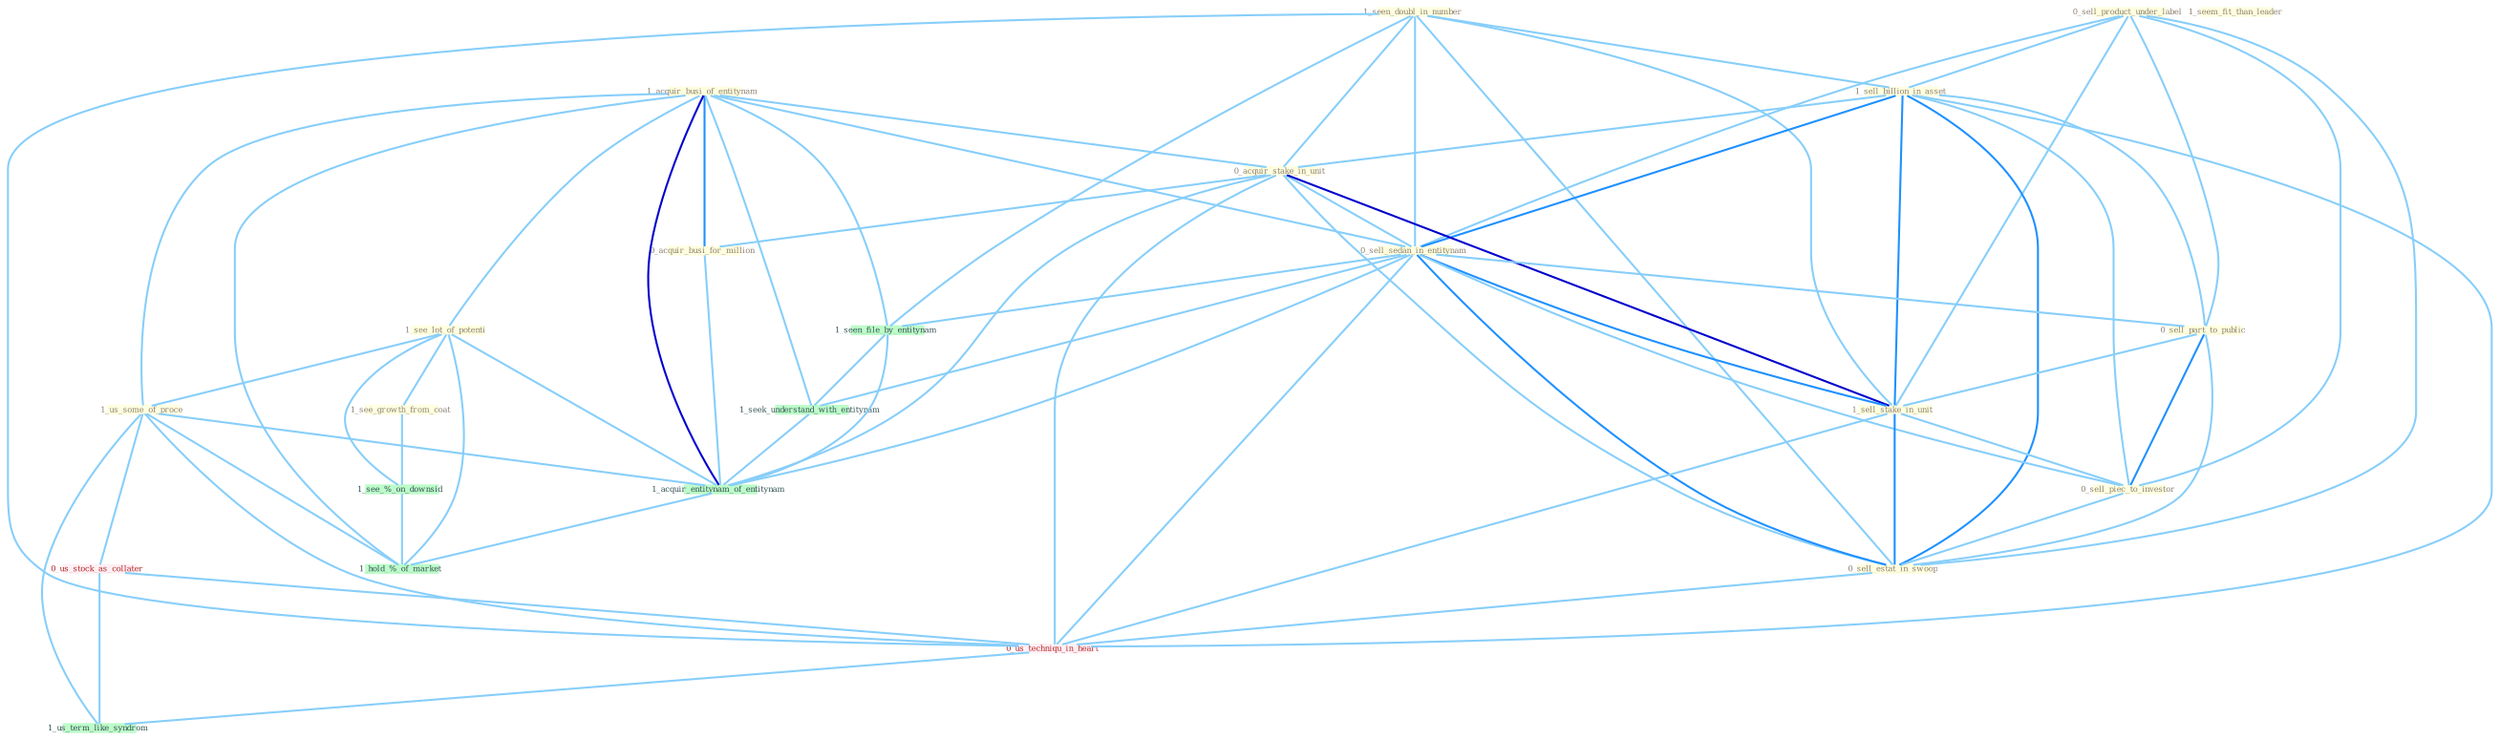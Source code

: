 Graph G{ 
    node
    [shape=polygon,style=filled,width=.5,height=.06,color="#BDFCC9",fixedsize=true,fontsize=4,
    fontcolor="#2f4f4f"];
    {node
    [color="#ffffe0", fontcolor="#8b7d6b"] "1_seen_doubl_in_number " "1_acquir_busi_of_entitynam " "0_sell_product_under_label " "1_sell_billion_in_asset " "1_see_lot_of_potenti " "0_acquir_stake_in_unit " "1_us_some_of_proce " "0_sell_sedan_in_entitynam " "0_sell_part_to_public " "1_sell_stake_in_unit " "1_see_growth_from_coat " "0_sell_piec_to_investor " "0_sell_estat_in_swoop " "0_acquir_busi_for_million " "1_seem_fit_than_leader "}
{node [color="#fff0f5", fontcolor="#b22222"] "0_us_stock_as_collater " "0_us_techniqu_in_heart "}
edge [color="#B0E2FF"];

	"1_seen_doubl_in_number " -- "1_sell_billion_in_asset " [w="1", color="#87cefa" ];
	"1_seen_doubl_in_number " -- "0_acquir_stake_in_unit " [w="1", color="#87cefa" ];
	"1_seen_doubl_in_number " -- "0_sell_sedan_in_entitynam " [w="1", color="#87cefa" ];
	"1_seen_doubl_in_number " -- "1_sell_stake_in_unit " [w="1", color="#87cefa" ];
	"1_seen_doubl_in_number " -- "0_sell_estat_in_swoop " [w="1", color="#87cefa" ];
	"1_seen_doubl_in_number " -- "1_seen_file_by_entitynam " [w="1", color="#87cefa" ];
	"1_seen_doubl_in_number " -- "0_us_techniqu_in_heart " [w="1", color="#87cefa" ];
	"1_acquir_busi_of_entitynam " -- "1_see_lot_of_potenti " [w="1", color="#87cefa" ];
	"1_acquir_busi_of_entitynam " -- "0_acquir_stake_in_unit " [w="1", color="#87cefa" ];
	"1_acquir_busi_of_entitynam " -- "1_us_some_of_proce " [w="1", color="#87cefa" ];
	"1_acquir_busi_of_entitynam " -- "0_sell_sedan_in_entitynam " [w="1", color="#87cefa" ];
	"1_acquir_busi_of_entitynam " -- "0_acquir_busi_for_million " [w="2", color="#1e90ff" , len=0.8];
	"1_acquir_busi_of_entitynam " -- "1_seen_file_by_entitynam " [w="1", color="#87cefa" ];
	"1_acquir_busi_of_entitynam " -- "1_seek_understand_with_entitynam " [w="1", color="#87cefa" ];
	"1_acquir_busi_of_entitynam " -- "1_acquir_entitynam_of_entitynam " [w="3", color="#0000cd" , len=0.6];
	"1_acquir_busi_of_entitynam " -- "1_hold_%_of_market " [w="1", color="#87cefa" ];
	"0_sell_product_under_label " -- "1_sell_billion_in_asset " [w="1", color="#87cefa" ];
	"0_sell_product_under_label " -- "0_sell_sedan_in_entitynam " [w="1", color="#87cefa" ];
	"0_sell_product_under_label " -- "0_sell_part_to_public " [w="1", color="#87cefa" ];
	"0_sell_product_under_label " -- "1_sell_stake_in_unit " [w="1", color="#87cefa" ];
	"0_sell_product_under_label " -- "0_sell_piec_to_investor " [w="1", color="#87cefa" ];
	"0_sell_product_under_label " -- "0_sell_estat_in_swoop " [w="1", color="#87cefa" ];
	"1_sell_billion_in_asset " -- "0_acquir_stake_in_unit " [w="1", color="#87cefa" ];
	"1_sell_billion_in_asset " -- "0_sell_sedan_in_entitynam " [w="2", color="#1e90ff" , len=0.8];
	"1_sell_billion_in_asset " -- "0_sell_part_to_public " [w="1", color="#87cefa" ];
	"1_sell_billion_in_asset " -- "1_sell_stake_in_unit " [w="2", color="#1e90ff" , len=0.8];
	"1_sell_billion_in_asset " -- "0_sell_piec_to_investor " [w="1", color="#87cefa" ];
	"1_sell_billion_in_asset " -- "0_sell_estat_in_swoop " [w="2", color="#1e90ff" , len=0.8];
	"1_sell_billion_in_asset " -- "0_us_techniqu_in_heart " [w="1", color="#87cefa" ];
	"1_see_lot_of_potenti " -- "1_us_some_of_proce " [w="1", color="#87cefa" ];
	"1_see_lot_of_potenti " -- "1_see_growth_from_coat " [w="1", color="#87cefa" ];
	"1_see_lot_of_potenti " -- "1_acquir_entitynam_of_entitynam " [w="1", color="#87cefa" ];
	"1_see_lot_of_potenti " -- "1_see_%_on_downsid " [w="1", color="#87cefa" ];
	"1_see_lot_of_potenti " -- "1_hold_%_of_market " [w="1", color="#87cefa" ];
	"0_acquir_stake_in_unit " -- "0_sell_sedan_in_entitynam " [w="1", color="#87cefa" ];
	"0_acquir_stake_in_unit " -- "1_sell_stake_in_unit " [w="3", color="#0000cd" , len=0.6];
	"0_acquir_stake_in_unit " -- "0_sell_estat_in_swoop " [w="1", color="#87cefa" ];
	"0_acquir_stake_in_unit " -- "0_acquir_busi_for_million " [w="1", color="#87cefa" ];
	"0_acquir_stake_in_unit " -- "1_acquir_entitynam_of_entitynam " [w="1", color="#87cefa" ];
	"0_acquir_stake_in_unit " -- "0_us_techniqu_in_heart " [w="1", color="#87cefa" ];
	"1_us_some_of_proce " -- "0_us_stock_as_collater " [w="1", color="#87cefa" ];
	"1_us_some_of_proce " -- "1_acquir_entitynam_of_entitynam " [w="1", color="#87cefa" ];
	"1_us_some_of_proce " -- "0_us_techniqu_in_heart " [w="1", color="#87cefa" ];
	"1_us_some_of_proce " -- "1_us_term_like_syndrom " [w="1", color="#87cefa" ];
	"1_us_some_of_proce " -- "1_hold_%_of_market " [w="1", color="#87cefa" ];
	"0_sell_sedan_in_entitynam " -- "0_sell_part_to_public " [w="1", color="#87cefa" ];
	"0_sell_sedan_in_entitynam " -- "1_sell_stake_in_unit " [w="2", color="#1e90ff" , len=0.8];
	"0_sell_sedan_in_entitynam " -- "0_sell_piec_to_investor " [w="1", color="#87cefa" ];
	"0_sell_sedan_in_entitynam " -- "0_sell_estat_in_swoop " [w="2", color="#1e90ff" , len=0.8];
	"0_sell_sedan_in_entitynam " -- "1_seen_file_by_entitynam " [w="1", color="#87cefa" ];
	"0_sell_sedan_in_entitynam " -- "1_seek_understand_with_entitynam " [w="1", color="#87cefa" ];
	"0_sell_sedan_in_entitynam " -- "1_acquir_entitynam_of_entitynam " [w="1", color="#87cefa" ];
	"0_sell_sedan_in_entitynam " -- "0_us_techniqu_in_heart " [w="1", color="#87cefa" ];
	"0_sell_part_to_public " -- "1_sell_stake_in_unit " [w="1", color="#87cefa" ];
	"0_sell_part_to_public " -- "0_sell_piec_to_investor " [w="2", color="#1e90ff" , len=0.8];
	"0_sell_part_to_public " -- "0_sell_estat_in_swoop " [w="1", color="#87cefa" ];
	"1_sell_stake_in_unit " -- "0_sell_piec_to_investor " [w="1", color="#87cefa" ];
	"1_sell_stake_in_unit " -- "0_sell_estat_in_swoop " [w="2", color="#1e90ff" , len=0.8];
	"1_sell_stake_in_unit " -- "0_us_techniqu_in_heart " [w="1", color="#87cefa" ];
	"1_see_growth_from_coat " -- "1_see_%_on_downsid " [w="1", color="#87cefa" ];
	"0_sell_piec_to_investor " -- "0_sell_estat_in_swoop " [w="1", color="#87cefa" ];
	"0_sell_estat_in_swoop " -- "0_us_techniqu_in_heart " [w="1", color="#87cefa" ];
	"0_acquir_busi_for_million " -- "1_acquir_entitynam_of_entitynam " [w="1", color="#87cefa" ];
	"1_seen_file_by_entitynam " -- "1_seek_understand_with_entitynam " [w="1", color="#87cefa" ];
	"1_seen_file_by_entitynam " -- "1_acquir_entitynam_of_entitynam " [w="1", color="#87cefa" ];
	"0_us_stock_as_collater " -- "0_us_techniqu_in_heart " [w="1", color="#87cefa" ];
	"0_us_stock_as_collater " -- "1_us_term_like_syndrom " [w="1", color="#87cefa" ];
	"1_seek_understand_with_entitynam " -- "1_acquir_entitynam_of_entitynam " [w="1", color="#87cefa" ];
	"1_acquir_entitynam_of_entitynam " -- "1_hold_%_of_market " [w="1", color="#87cefa" ];
	"0_us_techniqu_in_heart " -- "1_us_term_like_syndrom " [w="1", color="#87cefa" ];
	"1_see_%_on_downsid " -- "1_hold_%_of_market " [w="1", color="#87cefa" ];
}